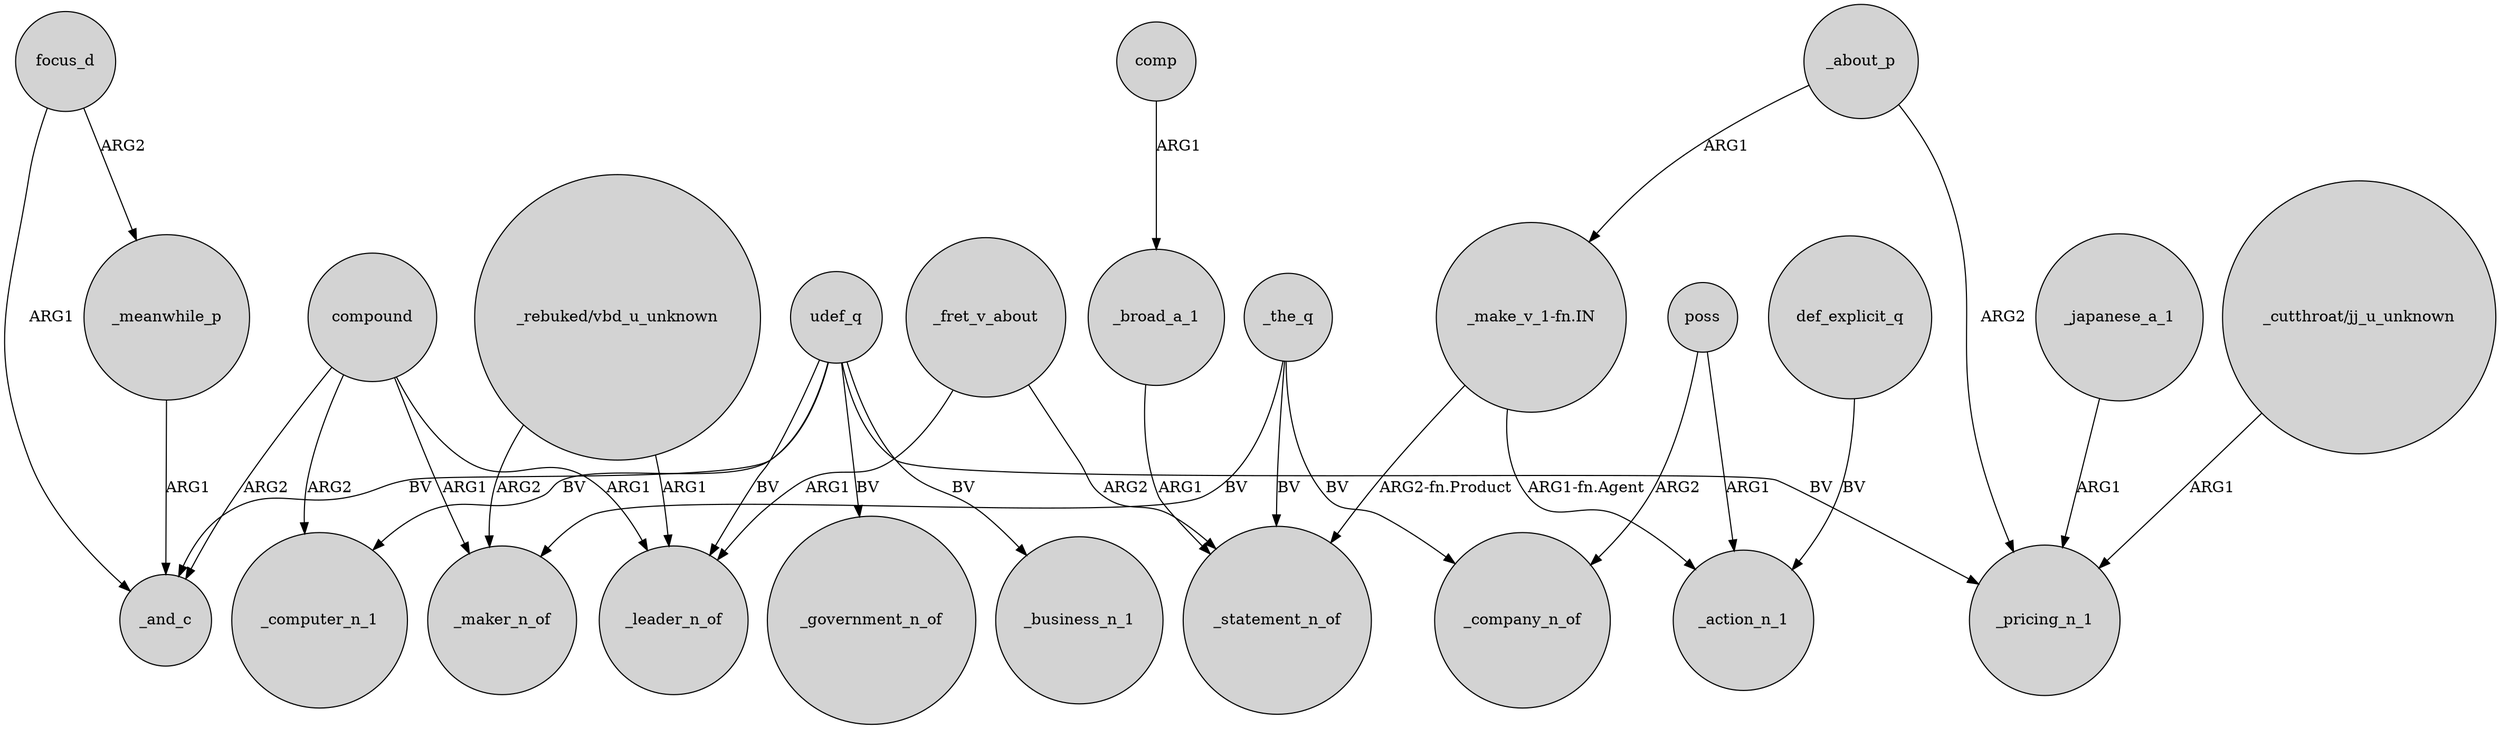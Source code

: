 digraph {
	node [shape=circle style=filled]
	_meanwhile_p -> _and_c [label=ARG1]
	"_rebuked/vbd_u_unknown" -> _leader_n_of [label=ARG1]
	udef_q -> _government_n_of [label=BV]
	_japanese_a_1 -> _pricing_n_1 [label=ARG1]
	"_cutthroat/jj_u_unknown" -> _pricing_n_1 [label=ARG1]
	_fret_v_about -> _statement_n_of [label=ARG2]
	compound -> _maker_n_of [label=ARG1]
	compound -> _leader_n_of [label=ARG1]
	_the_q -> _maker_n_of [label=BV]
	def_explicit_q -> _action_n_1 [label=BV]
	udef_q -> _computer_n_1 [label=BV]
	_the_q -> _company_n_of [label=BV]
	_the_q -> _statement_n_of [label=BV]
	compound -> _computer_n_1 [label=ARG2]
	compound -> _and_c [label=ARG2]
	focus_d -> _meanwhile_p [label=ARG2]
	poss -> _action_n_1 [label=ARG1]
	"_rebuked/vbd_u_unknown" -> _maker_n_of [label=ARG2]
	focus_d -> _and_c [label=ARG1]
	"_make_v_1-fn.IN" -> _action_n_1 [label="ARG1-fn.Agent"]
	udef_q -> _business_n_1 [label=BV]
	poss -> _company_n_of [label=ARG2]
	udef_q -> _pricing_n_1 [label=BV]
	comp -> _broad_a_1 [label=ARG1]
	_broad_a_1 -> _statement_n_of [label=ARG1]
	udef_q -> _and_c [label=BV]
	"_make_v_1-fn.IN" -> _statement_n_of [label="ARG2-fn.Product"]
	_about_p -> _pricing_n_1 [label=ARG2]
	_about_p -> "_make_v_1-fn.IN" [label=ARG1]
	udef_q -> _leader_n_of [label=BV]
	_fret_v_about -> _leader_n_of [label=ARG1]
}
